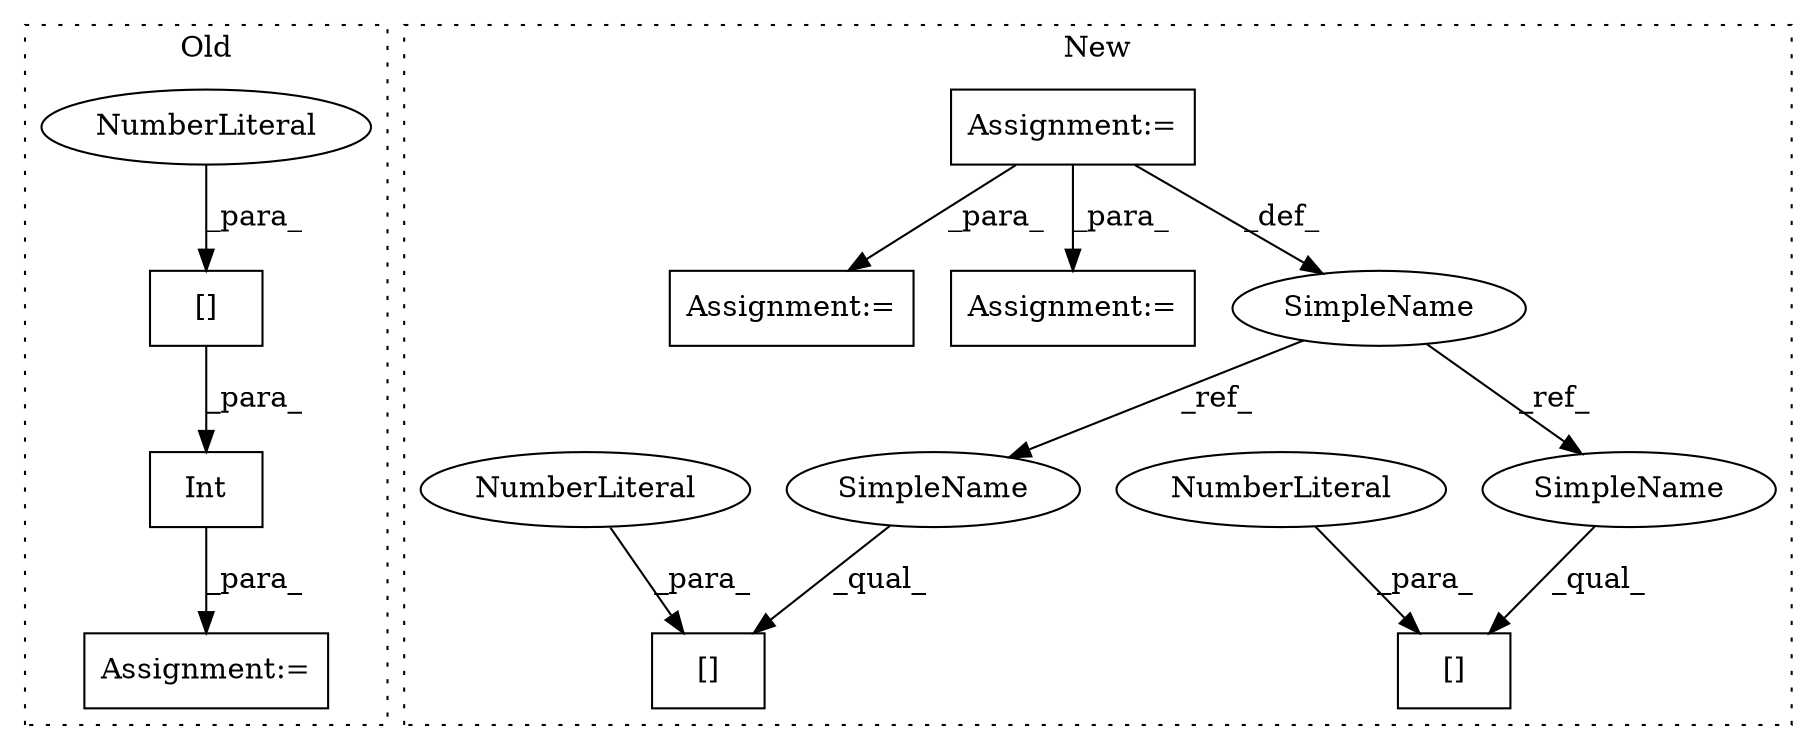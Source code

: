 digraph G {
subgraph cluster0 {
1 [label="Int" a="32" s="1017,1049" l="4,1" shape="box"];
3 [label="Assignment:=" a="7" s="1016" l="1" shape="box"];
11 [label="[]" a="2" s="1021,1048" l="26,1" shape="box"];
12 [label="NumberLiteral" a="34" s="1047" l="1" shape="ellipse"];
label = "Old";
style="dotted";
}
subgraph cluster1 {
2 [label="[]" a="2" s="1339,1345" l="5,1" shape="box"];
4 [label="Assignment:=" a="7" s="1137" l="41" shape="box"];
5 [label="Assignment:=" a="7" s="1307" l="1" shape="box"];
6 [label="Assignment:=" a="7" s="1279" l="1" shape="box"];
7 [label="[]" a="2" s="1281,1287" l="5,1" shape="box"];
8 [label="NumberLiteral" a="34" s="1286" l="1" shape="ellipse"];
9 [label="NumberLiteral" a="34" s="1344" l="1" shape="ellipse"];
10 [label="SimpleName" a="42" s="1048" l="4" shape="ellipse"];
13 [label="SimpleName" a="42" s="1281" l="4" shape="ellipse"];
14 [label="SimpleName" a="42" s="1339" l="4" shape="ellipse"];
label = "New";
style="dotted";
}
1 -> 3 [label="_para_"];
4 -> 6 [label="_para_"];
4 -> 5 [label="_para_"];
4 -> 10 [label="_def_"];
8 -> 7 [label="_para_"];
9 -> 2 [label="_para_"];
10 -> 13 [label="_ref_"];
10 -> 14 [label="_ref_"];
11 -> 1 [label="_para_"];
12 -> 11 [label="_para_"];
13 -> 7 [label="_qual_"];
14 -> 2 [label="_qual_"];
}